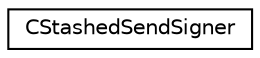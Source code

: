digraph "Graphical Class Hierarchy"
{
  edge [fontname="Helvetica",fontsize="10",labelfontname="Helvetica",labelfontsize="10"];
  node [fontname="Helvetica",fontsize="10",shape=record];
  rankdir="LR";
  Node0 [label="CStashedSendSigner",height=0.2,width=0.4,color="black", fillcolor="white", style="filled",URL="$class_c_stashed_send_signer.html",tooltip="Helper object for signing and checking signatures. "];
}
